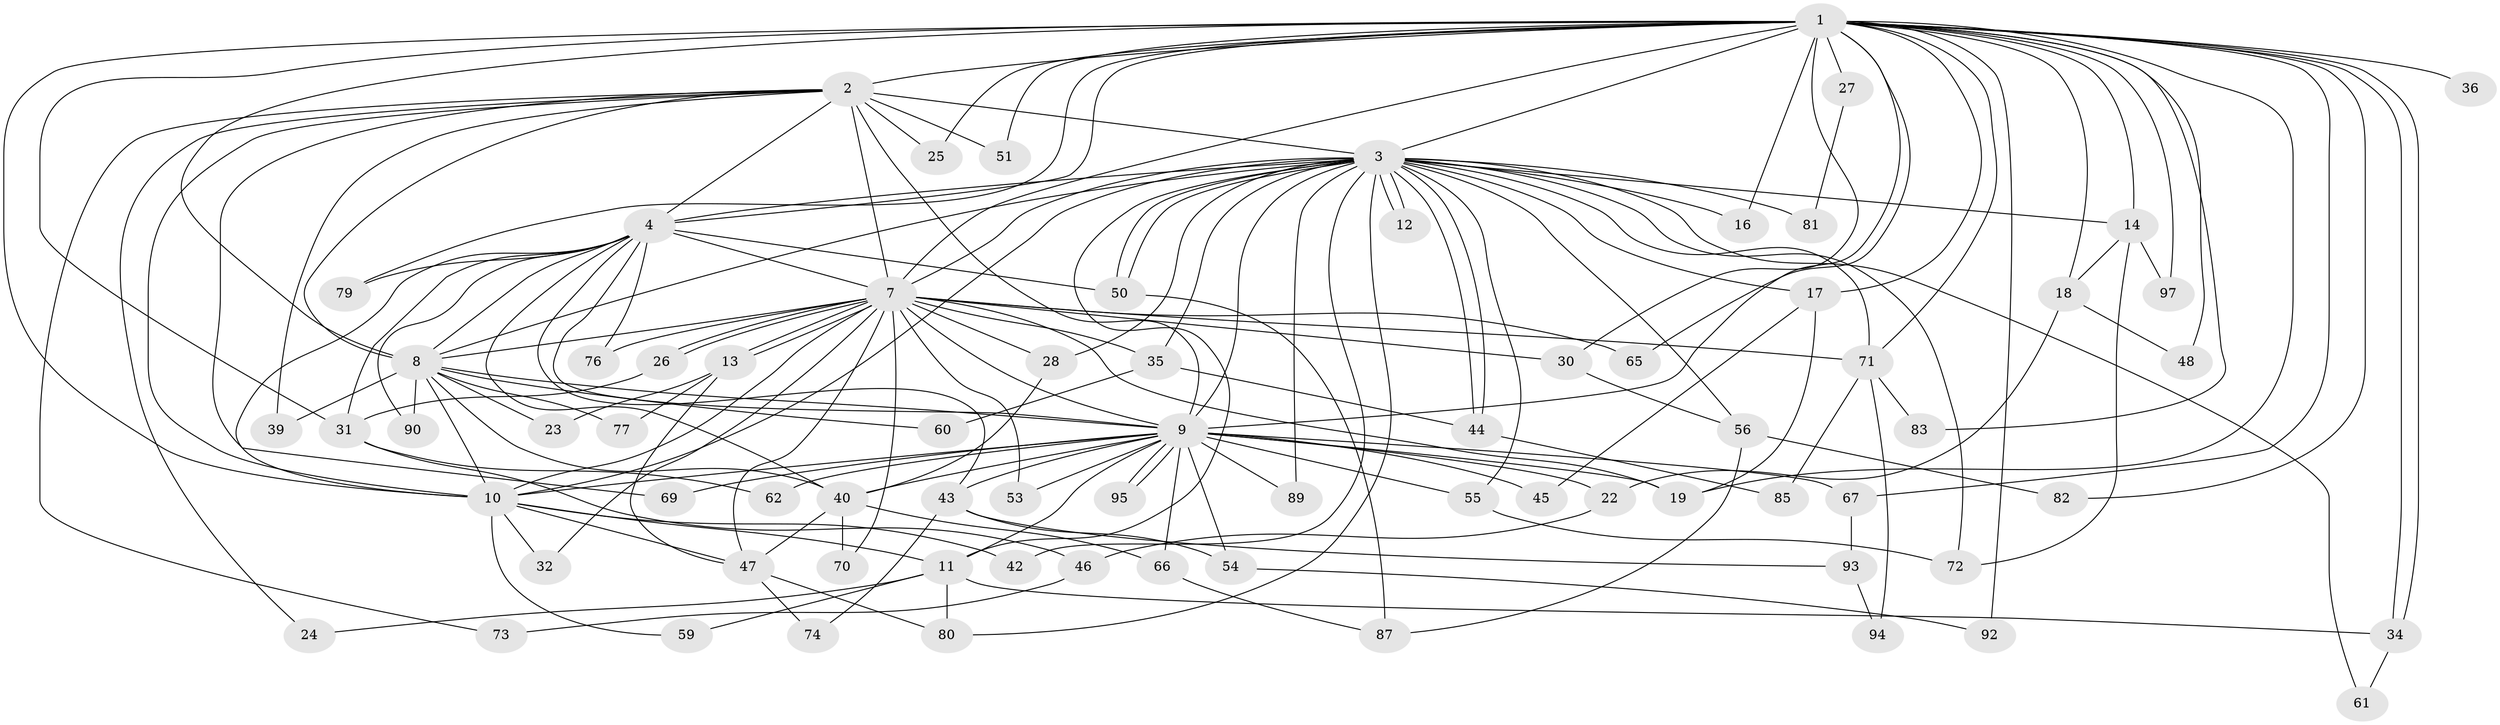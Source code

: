 // Generated by graph-tools (version 1.1) at 2025/51/02/27/25 19:51:43]
// undirected, 73 vertices, 171 edges
graph export_dot {
graph [start="1"]
  node [color=gray90,style=filled];
  1 [super="+5"];
  2 [super="+6"];
  3 [super="+38"];
  4 [super="+29"];
  7 [super="+52"];
  8 [super="+64"];
  9 [super="+15"];
  10 [super="+20"];
  11 [super="+58"];
  12;
  13 [super="+49"];
  14 [super="+84"];
  16;
  17 [super="+21"];
  18 [super="+78"];
  19 [super="+33"];
  22;
  23;
  24;
  25;
  26 [super="+37"];
  27;
  28 [super="+91"];
  30;
  31 [super="+41"];
  32;
  34;
  35;
  36;
  39;
  40 [super="+98"];
  42;
  43;
  44 [super="+68"];
  45;
  46;
  47 [super="+57"];
  48;
  50 [super="+63"];
  51;
  53;
  54;
  55;
  56;
  59;
  60;
  61;
  62;
  65;
  66;
  67;
  69;
  70;
  71 [super="+75"];
  72 [super="+86"];
  73;
  74;
  76;
  77;
  79;
  80 [super="+88"];
  81;
  82;
  83;
  85;
  87 [super="+96"];
  89;
  90;
  92;
  93;
  94;
  95;
  97;
  1 -- 2 [weight=4];
  1 -- 3 [weight=2];
  1 -- 4 [weight=2];
  1 -- 7 [weight=3];
  1 -- 8 [weight=2];
  1 -- 9 [weight=2];
  1 -- 10 [weight=2];
  1 -- 14 [weight=2];
  1 -- 16;
  1 -- 17;
  1 -- 18;
  1 -- 27 [weight=2];
  1 -- 30;
  1 -- 34;
  1 -- 34;
  1 -- 36 [weight=2];
  1 -- 82;
  1 -- 97;
  1 -- 65;
  1 -- 67;
  1 -- 71;
  1 -- 79;
  1 -- 19;
  1 -- 83;
  1 -- 25;
  1 -- 92;
  1 -- 31;
  1 -- 48;
  1 -- 51;
  2 -- 3 [weight=2];
  2 -- 4 [weight=2];
  2 -- 7 [weight=2];
  2 -- 8 [weight=2];
  2 -- 9 [weight=3];
  2 -- 10 [weight=2];
  2 -- 24;
  2 -- 39;
  2 -- 73;
  2 -- 69;
  2 -- 51;
  2 -- 25;
  3 -- 4;
  3 -- 7;
  3 -- 8;
  3 -- 9;
  3 -- 10;
  3 -- 12;
  3 -- 12;
  3 -- 16;
  3 -- 17;
  3 -- 28;
  3 -- 35;
  3 -- 42;
  3 -- 44;
  3 -- 44;
  3 -- 50;
  3 -- 50;
  3 -- 55;
  3 -- 56;
  3 -- 61;
  3 -- 81;
  3 -- 89;
  3 -- 11;
  3 -- 80;
  3 -- 14;
  3 -- 71;
  3 -- 72;
  4 -- 7;
  4 -- 8 [weight=3];
  4 -- 9;
  4 -- 10;
  4 -- 40;
  4 -- 43;
  4 -- 76;
  4 -- 79;
  4 -- 90;
  4 -- 50;
  4 -- 31;
  7 -- 8;
  7 -- 9;
  7 -- 10;
  7 -- 13;
  7 -- 13;
  7 -- 26;
  7 -- 26;
  7 -- 28;
  7 -- 30;
  7 -- 32;
  7 -- 35;
  7 -- 53;
  7 -- 65;
  7 -- 70;
  7 -- 71;
  7 -- 76;
  7 -- 19;
  7 -- 47;
  8 -- 9;
  8 -- 10;
  8 -- 23;
  8 -- 39;
  8 -- 40;
  8 -- 60;
  8 -- 90;
  8 -- 77;
  9 -- 10;
  9 -- 11;
  9 -- 22;
  9 -- 45;
  9 -- 53;
  9 -- 54;
  9 -- 55;
  9 -- 62;
  9 -- 66;
  9 -- 67;
  9 -- 69;
  9 -- 89;
  9 -- 95;
  9 -- 95;
  9 -- 19;
  9 -- 43;
  9 -- 40;
  10 -- 11;
  10 -- 32;
  10 -- 42;
  10 -- 59;
  10 -- 47;
  11 -- 24;
  11 -- 80;
  11 -- 59;
  11 -- 34;
  13 -- 23;
  13 -- 77;
  13 -- 47;
  14 -- 18;
  14 -- 72;
  14 -- 97;
  17 -- 19;
  17 -- 45;
  18 -- 22;
  18 -- 48;
  22 -- 46;
  26 -- 31;
  27 -- 81;
  28 -- 40;
  30 -- 56;
  31 -- 62;
  31 -- 46;
  34 -- 61;
  35 -- 60;
  35 -- 44;
  40 -- 47;
  40 -- 66;
  40 -- 70;
  43 -- 54;
  43 -- 74;
  43 -- 93;
  44 -- 85;
  46 -- 73;
  47 -- 74;
  47 -- 80;
  50 -- 87;
  54 -- 92;
  55 -- 72;
  56 -- 82;
  56 -- 87;
  66 -- 87;
  67 -- 93;
  71 -- 83;
  71 -- 85;
  71 -- 94;
  93 -- 94;
}
